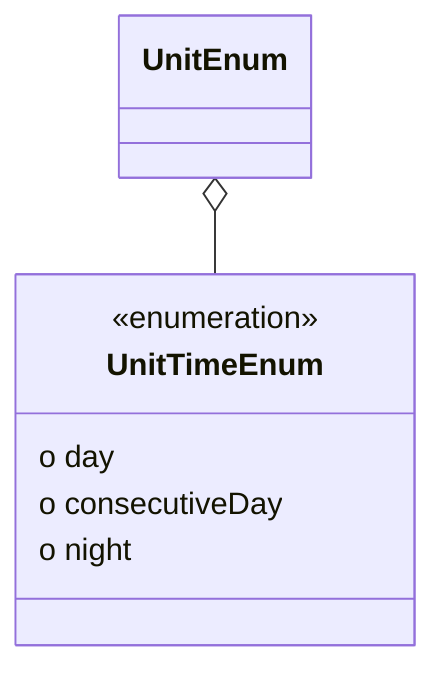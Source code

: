 classDiagram
UnitEnum o-- UnitTimeEnum
  class UnitTimeEnum {
<<enumeration>>
  o day
  o consecutiveDay
  o night
}